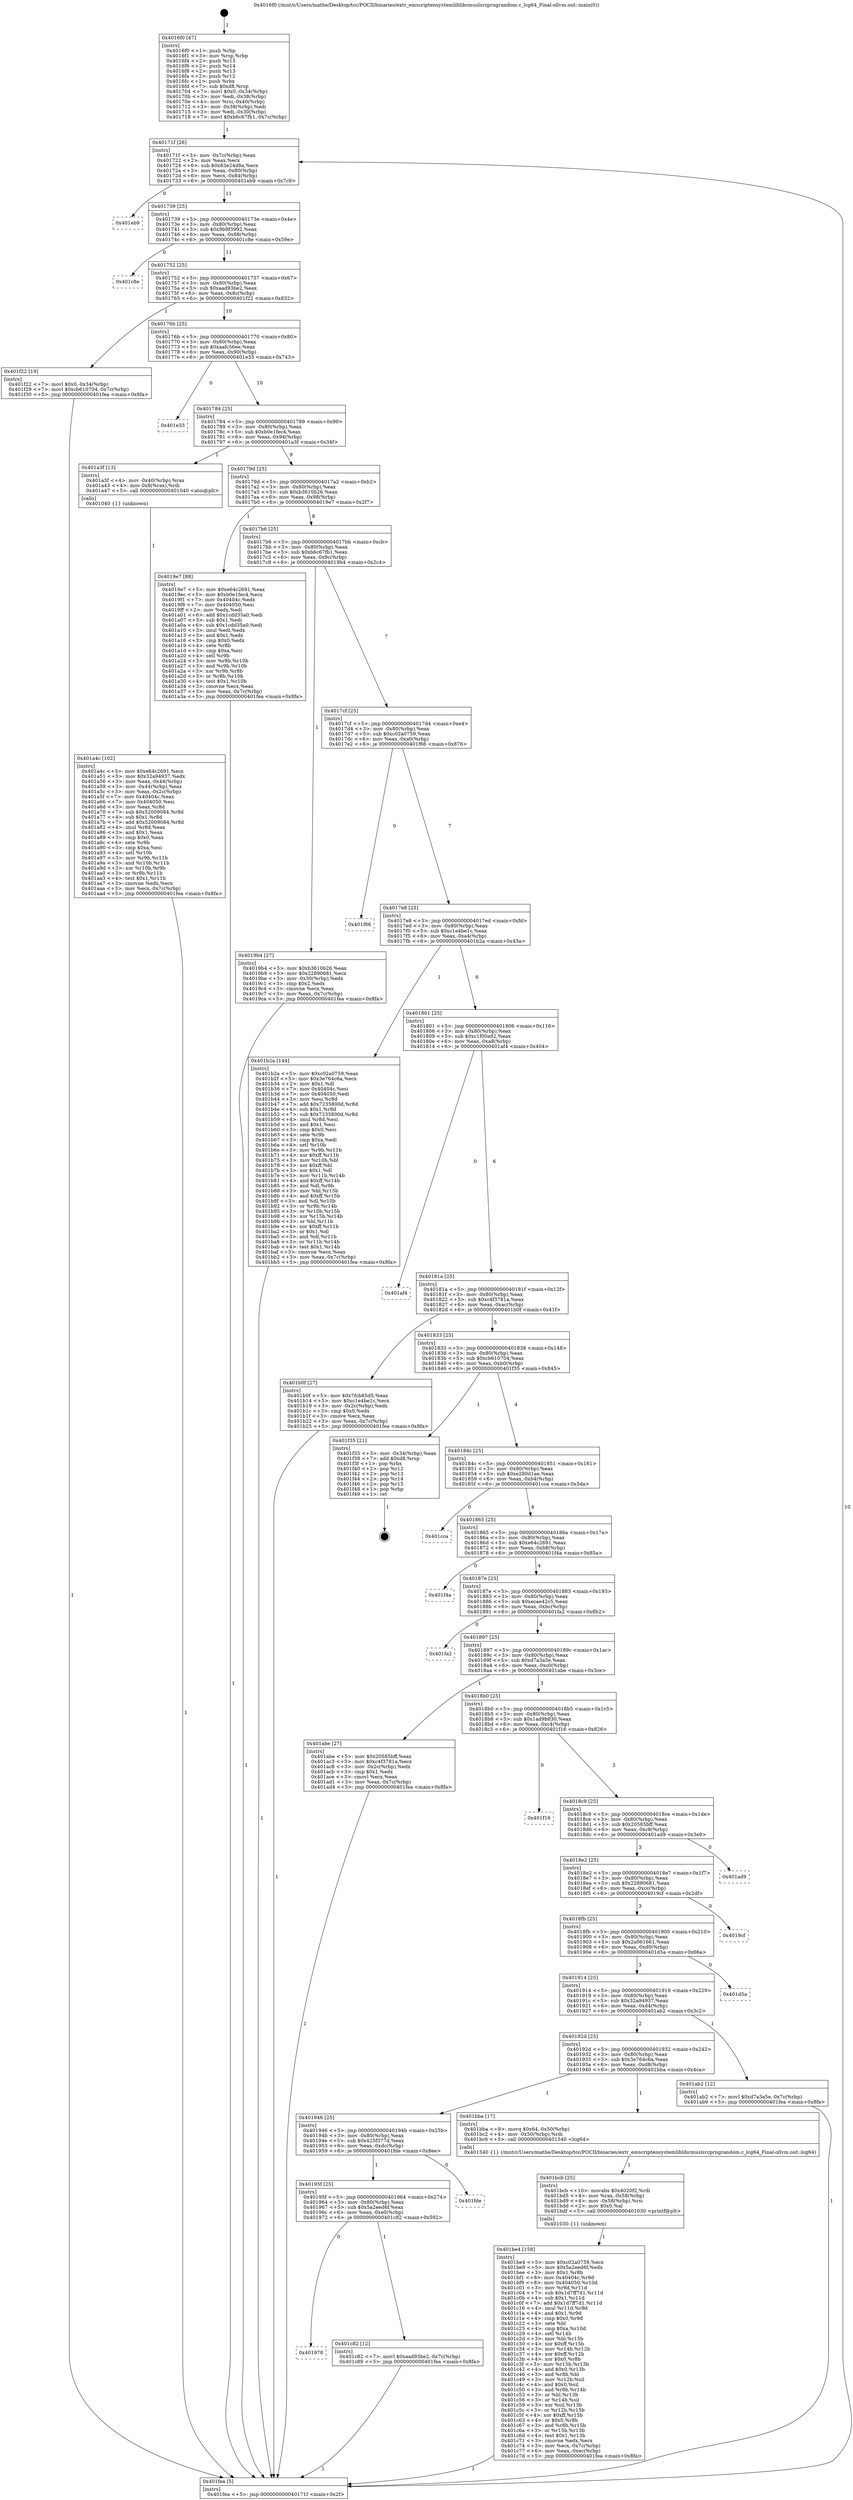 digraph "0x4016f0" {
  label = "0x4016f0 (/mnt/c/Users/mathe/Desktop/tcc/POCII/binaries/extr_emscriptensystemliblibcmuslsrcprngrandom.c_lcg64_Final-ollvm.out::main(0))"
  labelloc = "t"
  node[shape=record]

  Entry [label="",width=0.3,height=0.3,shape=circle,fillcolor=black,style=filled]
  "0x40171f" [label="{
     0x40171f [26]\l
     | [instrs]\l
     &nbsp;&nbsp;0x40171f \<+3\>: mov -0x7c(%rbp),%eax\l
     &nbsp;&nbsp;0x401722 \<+2\>: mov %eax,%ecx\l
     &nbsp;&nbsp;0x401724 \<+6\>: sub $0x83e24d8a,%ecx\l
     &nbsp;&nbsp;0x40172a \<+3\>: mov %eax,-0x80(%rbp)\l
     &nbsp;&nbsp;0x40172d \<+6\>: mov %ecx,-0x84(%rbp)\l
     &nbsp;&nbsp;0x401733 \<+6\>: je 0000000000401eb9 \<main+0x7c9\>\l
  }"]
  "0x401eb9" [label="{
     0x401eb9\l
  }", style=dashed]
  "0x401739" [label="{
     0x401739 [25]\l
     | [instrs]\l
     &nbsp;&nbsp;0x401739 \<+5\>: jmp 000000000040173e \<main+0x4e\>\l
     &nbsp;&nbsp;0x40173e \<+3\>: mov -0x80(%rbp),%eax\l
     &nbsp;&nbsp;0x401741 \<+5\>: sub $0x9b9f3992,%eax\l
     &nbsp;&nbsp;0x401746 \<+6\>: mov %eax,-0x88(%rbp)\l
     &nbsp;&nbsp;0x40174c \<+6\>: je 0000000000401c8e \<main+0x59e\>\l
  }"]
  Exit [label="",width=0.3,height=0.3,shape=circle,fillcolor=black,style=filled,peripheries=2]
  "0x401c8e" [label="{
     0x401c8e\l
  }", style=dashed]
  "0x401752" [label="{
     0x401752 [25]\l
     | [instrs]\l
     &nbsp;&nbsp;0x401752 \<+5\>: jmp 0000000000401757 \<main+0x67\>\l
     &nbsp;&nbsp;0x401757 \<+3\>: mov -0x80(%rbp),%eax\l
     &nbsp;&nbsp;0x40175a \<+5\>: sub $0xaad93be2,%eax\l
     &nbsp;&nbsp;0x40175f \<+6\>: mov %eax,-0x8c(%rbp)\l
     &nbsp;&nbsp;0x401765 \<+6\>: je 0000000000401f22 \<main+0x832\>\l
  }"]
  "0x401978" [label="{
     0x401978\l
  }", style=dashed]
  "0x401f22" [label="{
     0x401f22 [19]\l
     | [instrs]\l
     &nbsp;&nbsp;0x401f22 \<+7\>: movl $0x0,-0x34(%rbp)\l
     &nbsp;&nbsp;0x401f29 \<+7\>: movl $0xcb610704,-0x7c(%rbp)\l
     &nbsp;&nbsp;0x401f30 \<+5\>: jmp 0000000000401fea \<main+0x8fa\>\l
  }"]
  "0x40176b" [label="{
     0x40176b [25]\l
     | [instrs]\l
     &nbsp;&nbsp;0x40176b \<+5\>: jmp 0000000000401770 \<main+0x80\>\l
     &nbsp;&nbsp;0x401770 \<+3\>: mov -0x80(%rbp),%eax\l
     &nbsp;&nbsp;0x401773 \<+5\>: sub $0xaafc56ee,%eax\l
     &nbsp;&nbsp;0x401778 \<+6\>: mov %eax,-0x90(%rbp)\l
     &nbsp;&nbsp;0x40177e \<+6\>: je 0000000000401e33 \<main+0x743\>\l
  }"]
  "0x401c82" [label="{
     0x401c82 [12]\l
     | [instrs]\l
     &nbsp;&nbsp;0x401c82 \<+7\>: movl $0xaad93be2,-0x7c(%rbp)\l
     &nbsp;&nbsp;0x401c89 \<+5\>: jmp 0000000000401fea \<main+0x8fa\>\l
  }"]
  "0x401e33" [label="{
     0x401e33\l
  }", style=dashed]
  "0x401784" [label="{
     0x401784 [25]\l
     | [instrs]\l
     &nbsp;&nbsp;0x401784 \<+5\>: jmp 0000000000401789 \<main+0x99\>\l
     &nbsp;&nbsp;0x401789 \<+3\>: mov -0x80(%rbp),%eax\l
     &nbsp;&nbsp;0x40178c \<+5\>: sub $0xb0e1fec4,%eax\l
     &nbsp;&nbsp;0x401791 \<+6\>: mov %eax,-0x94(%rbp)\l
     &nbsp;&nbsp;0x401797 \<+6\>: je 0000000000401a3f \<main+0x34f\>\l
  }"]
  "0x40195f" [label="{
     0x40195f [25]\l
     | [instrs]\l
     &nbsp;&nbsp;0x40195f \<+5\>: jmp 0000000000401964 \<main+0x274\>\l
     &nbsp;&nbsp;0x401964 \<+3\>: mov -0x80(%rbp),%eax\l
     &nbsp;&nbsp;0x401967 \<+5\>: sub $0x5a2eed6f,%eax\l
     &nbsp;&nbsp;0x40196c \<+6\>: mov %eax,-0xe0(%rbp)\l
     &nbsp;&nbsp;0x401972 \<+6\>: je 0000000000401c82 \<main+0x592\>\l
  }"]
  "0x401a3f" [label="{
     0x401a3f [13]\l
     | [instrs]\l
     &nbsp;&nbsp;0x401a3f \<+4\>: mov -0x40(%rbp),%rax\l
     &nbsp;&nbsp;0x401a43 \<+4\>: mov 0x8(%rax),%rdi\l
     &nbsp;&nbsp;0x401a47 \<+5\>: call 0000000000401040 \<atoi@plt\>\l
     | [calls]\l
     &nbsp;&nbsp;0x401040 \{1\} (unknown)\l
  }"]
  "0x40179d" [label="{
     0x40179d [25]\l
     | [instrs]\l
     &nbsp;&nbsp;0x40179d \<+5\>: jmp 00000000004017a2 \<main+0xb2\>\l
     &nbsp;&nbsp;0x4017a2 \<+3\>: mov -0x80(%rbp),%eax\l
     &nbsp;&nbsp;0x4017a5 \<+5\>: sub $0xb3610b26,%eax\l
     &nbsp;&nbsp;0x4017aa \<+6\>: mov %eax,-0x98(%rbp)\l
     &nbsp;&nbsp;0x4017b0 \<+6\>: je 00000000004019e7 \<main+0x2f7\>\l
  }"]
  "0x401fde" [label="{
     0x401fde\l
  }", style=dashed]
  "0x4019e7" [label="{
     0x4019e7 [88]\l
     | [instrs]\l
     &nbsp;&nbsp;0x4019e7 \<+5\>: mov $0xe64c2691,%eax\l
     &nbsp;&nbsp;0x4019ec \<+5\>: mov $0xb0e1fec4,%ecx\l
     &nbsp;&nbsp;0x4019f1 \<+7\>: mov 0x40404c,%edx\l
     &nbsp;&nbsp;0x4019f8 \<+7\>: mov 0x404050,%esi\l
     &nbsp;&nbsp;0x4019ff \<+2\>: mov %edx,%edi\l
     &nbsp;&nbsp;0x401a01 \<+6\>: add $0x1cdd35a0,%edi\l
     &nbsp;&nbsp;0x401a07 \<+3\>: sub $0x1,%edi\l
     &nbsp;&nbsp;0x401a0a \<+6\>: sub $0x1cdd35a0,%edi\l
     &nbsp;&nbsp;0x401a10 \<+3\>: imul %edi,%edx\l
     &nbsp;&nbsp;0x401a13 \<+3\>: and $0x1,%edx\l
     &nbsp;&nbsp;0x401a16 \<+3\>: cmp $0x0,%edx\l
     &nbsp;&nbsp;0x401a19 \<+4\>: sete %r8b\l
     &nbsp;&nbsp;0x401a1d \<+3\>: cmp $0xa,%esi\l
     &nbsp;&nbsp;0x401a20 \<+4\>: setl %r9b\l
     &nbsp;&nbsp;0x401a24 \<+3\>: mov %r8b,%r10b\l
     &nbsp;&nbsp;0x401a27 \<+3\>: and %r9b,%r10b\l
     &nbsp;&nbsp;0x401a2a \<+3\>: xor %r9b,%r8b\l
     &nbsp;&nbsp;0x401a2d \<+3\>: or %r8b,%r10b\l
     &nbsp;&nbsp;0x401a30 \<+4\>: test $0x1,%r10b\l
     &nbsp;&nbsp;0x401a34 \<+3\>: cmovne %ecx,%eax\l
     &nbsp;&nbsp;0x401a37 \<+3\>: mov %eax,-0x7c(%rbp)\l
     &nbsp;&nbsp;0x401a3a \<+5\>: jmp 0000000000401fea \<main+0x8fa\>\l
  }"]
  "0x4017b6" [label="{
     0x4017b6 [25]\l
     | [instrs]\l
     &nbsp;&nbsp;0x4017b6 \<+5\>: jmp 00000000004017bb \<main+0xcb\>\l
     &nbsp;&nbsp;0x4017bb \<+3\>: mov -0x80(%rbp),%eax\l
     &nbsp;&nbsp;0x4017be \<+5\>: sub $0xb6c67fb1,%eax\l
     &nbsp;&nbsp;0x4017c3 \<+6\>: mov %eax,-0x9c(%rbp)\l
     &nbsp;&nbsp;0x4017c9 \<+6\>: je 00000000004019b4 \<main+0x2c4\>\l
  }"]
  "0x401be4" [label="{
     0x401be4 [158]\l
     | [instrs]\l
     &nbsp;&nbsp;0x401be4 \<+5\>: mov $0xc02a0759,%ecx\l
     &nbsp;&nbsp;0x401be9 \<+5\>: mov $0x5a2eed6f,%edx\l
     &nbsp;&nbsp;0x401bee \<+3\>: mov $0x1,%r8b\l
     &nbsp;&nbsp;0x401bf1 \<+8\>: mov 0x40404c,%r9d\l
     &nbsp;&nbsp;0x401bf9 \<+8\>: mov 0x404050,%r10d\l
     &nbsp;&nbsp;0x401c01 \<+3\>: mov %r9d,%r11d\l
     &nbsp;&nbsp;0x401c04 \<+7\>: sub $0x1d7ff7d1,%r11d\l
     &nbsp;&nbsp;0x401c0b \<+4\>: sub $0x1,%r11d\l
     &nbsp;&nbsp;0x401c0f \<+7\>: add $0x1d7ff7d1,%r11d\l
     &nbsp;&nbsp;0x401c16 \<+4\>: imul %r11d,%r9d\l
     &nbsp;&nbsp;0x401c1a \<+4\>: and $0x1,%r9d\l
     &nbsp;&nbsp;0x401c1e \<+4\>: cmp $0x0,%r9d\l
     &nbsp;&nbsp;0x401c22 \<+3\>: sete %bl\l
     &nbsp;&nbsp;0x401c25 \<+4\>: cmp $0xa,%r10d\l
     &nbsp;&nbsp;0x401c29 \<+4\>: setl %r14b\l
     &nbsp;&nbsp;0x401c2d \<+3\>: mov %bl,%r15b\l
     &nbsp;&nbsp;0x401c30 \<+4\>: xor $0xff,%r15b\l
     &nbsp;&nbsp;0x401c34 \<+3\>: mov %r14b,%r12b\l
     &nbsp;&nbsp;0x401c37 \<+4\>: xor $0xff,%r12b\l
     &nbsp;&nbsp;0x401c3b \<+4\>: xor $0x0,%r8b\l
     &nbsp;&nbsp;0x401c3f \<+3\>: mov %r15b,%r13b\l
     &nbsp;&nbsp;0x401c42 \<+4\>: and $0x0,%r13b\l
     &nbsp;&nbsp;0x401c46 \<+3\>: and %r8b,%bl\l
     &nbsp;&nbsp;0x401c49 \<+3\>: mov %r12b,%sil\l
     &nbsp;&nbsp;0x401c4c \<+4\>: and $0x0,%sil\l
     &nbsp;&nbsp;0x401c50 \<+3\>: and %r8b,%r14b\l
     &nbsp;&nbsp;0x401c53 \<+3\>: or %bl,%r13b\l
     &nbsp;&nbsp;0x401c56 \<+3\>: or %r14b,%sil\l
     &nbsp;&nbsp;0x401c59 \<+3\>: xor %sil,%r13b\l
     &nbsp;&nbsp;0x401c5c \<+3\>: or %r12b,%r15b\l
     &nbsp;&nbsp;0x401c5f \<+4\>: xor $0xff,%r15b\l
     &nbsp;&nbsp;0x401c63 \<+4\>: or $0x0,%r8b\l
     &nbsp;&nbsp;0x401c67 \<+3\>: and %r8b,%r15b\l
     &nbsp;&nbsp;0x401c6a \<+3\>: or %r15b,%r13b\l
     &nbsp;&nbsp;0x401c6d \<+4\>: test $0x1,%r13b\l
     &nbsp;&nbsp;0x401c71 \<+3\>: cmovne %edx,%ecx\l
     &nbsp;&nbsp;0x401c74 \<+3\>: mov %ecx,-0x7c(%rbp)\l
     &nbsp;&nbsp;0x401c77 \<+6\>: mov %eax,-0xec(%rbp)\l
     &nbsp;&nbsp;0x401c7d \<+5\>: jmp 0000000000401fea \<main+0x8fa\>\l
  }"]
  "0x4019b4" [label="{
     0x4019b4 [27]\l
     | [instrs]\l
     &nbsp;&nbsp;0x4019b4 \<+5\>: mov $0xb3610b26,%eax\l
     &nbsp;&nbsp;0x4019b9 \<+5\>: mov $0x22890681,%ecx\l
     &nbsp;&nbsp;0x4019be \<+3\>: mov -0x30(%rbp),%edx\l
     &nbsp;&nbsp;0x4019c1 \<+3\>: cmp $0x2,%edx\l
     &nbsp;&nbsp;0x4019c4 \<+3\>: cmovne %ecx,%eax\l
     &nbsp;&nbsp;0x4019c7 \<+3\>: mov %eax,-0x7c(%rbp)\l
     &nbsp;&nbsp;0x4019ca \<+5\>: jmp 0000000000401fea \<main+0x8fa\>\l
  }"]
  "0x4017cf" [label="{
     0x4017cf [25]\l
     | [instrs]\l
     &nbsp;&nbsp;0x4017cf \<+5\>: jmp 00000000004017d4 \<main+0xe4\>\l
     &nbsp;&nbsp;0x4017d4 \<+3\>: mov -0x80(%rbp),%eax\l
     &nbsp;&nbsp;0x4017d7 \<+5\>: sub $0xc02a0759,%eax\l
     &nbsp;&nbsp;0x4017dc \<+6\>: mov %eax,-0xa0(%rbp)\l
     &nbsp;&nbsp;0x4017e2 \<+6\>: je 0000000000401f66 \<main+0x876\>\l
  }"]
  "0x401fea" [label="{
     0x401fea [5]\l
     | [instrs]\l
     &nbsp;&nbsp;0x401fea \<+5\>: jmp 000000000040171f \<main+0x2f\>\l
  }"]
  "0x4016f0" [label="{
     0x4016f0 [47]\l
     | [instrs]\l
     &nbsp;&nbsp;0x4016f0 \<+1\>: push %rbp\l
     &nbsp;&nbsp;0x4016f1 \<+3\>: mov %rsp,%rbp\l
     &nbsp;&nbsp;0x4016f4 \<+2\>: push %r15\l
     &nbsp;&nbsp;0x4016f6 \<+2\>: push %r14\l
     &nbsp;&nbsp;0x4016f8 \<+2\>: push %r13\l
     &nbsp;&nbsp;0x4016fa \<+2\>: push %r12\l
     &nbsp;&nbsp;0x4016fc \<+1\>: push %rbx\l
     &nbsp;&nbsp;0x4016fd \<+7\>: sub $0xd8,%rsp\l
     &nbsp;&nbsp;0x401704 \<+7\>: movl $0x0,-0x34(%rbp)\l
     &nbsp;&nbsp;0x40170b \<+3\>: mov %edi,-0x38(%rbp)\l
     &nbsp;&nbsp;0x40170e \<+4\>: mov %rsi,-0x40(%rbp)\l
     &nbsp;&nbsp;0x401712 \<+3\>: mov -0x38(%rbp),%edi\l
     &nbsp;&nbsp;0x401715 \<+3\>: mov %edi,-0x30(%rbp)\l
     &nbsp;&nbsp;0x401718 \<+7\>: movl $0xb6c67fb1,-0x7c(%rbp)\l
  }"]
  "0x401a4c" [label="{
     0x401a4c [102]\l
     | [instrs]\l
     &nbsp;&nbsp;0x401a4c \<+5\>: mov $0xe64c2691,%ecx\l
     &nbsp;&nbsp;0x401a51 \<+5\>: mov $0x32a94937,%edx\l
     &nbsp;&nbsp;0x401a56 \<+3\>: mov %eax,-0x44(%rbp)\l
     &nbsp;&nbsp;0x401a59 \<+3\>: mov -0x44(%rbp),%eax\l
     &nbsp;&nbsp;0x401a5c \<+3\>: mov %eax,-0x2c(%rbp)\l
     &nbsp;&nbsp;0x401a5f \<+7\>: mov 0x40404c,%eax\l
     &nbsp;&nbsp;0x401a66 \<+7\>: mov 0x404050,%esi\l
     &nbsp;&nbsp;0x401a6d \<+3\>: mov %eax,%r8d\l
     &nbsp;&nbsp;0x401a70 \<+7\>: sub $0x52009084,%r8d\l
     &nbsp;&nbsp;0x401a77 \<+4\>: sub $0x1,%r8d\l
     &nbsp;&nbsp;0x401a7b \<+7\>: add $0x52009084,%r8d\l
     &nbsp;&nbsp;0x401a82 \<+4\>: imul %r8d,%eax\l
     &nbsp;&nbsp;0x401a86 \<+3\>: and $0x1,%eax\l
     &nbsp;&nbsp;0x401a89 \<+3\>: cmp $0x0,%eax\l
     &nbsp;&nbsp;0x401a8c \<+4\>: sete %r9b\l
     &nbsp;&nbsp;0x401a90 \<+3\>: cmp $0xa,%esi\l
     &nbsp;&nbsp;0x401a93 \<+4\>: setl %r10b\l
     &nbsp;&nbsp;0x401a97 \<+3\>: mov %r9b,%r11b\l
     &nbsp;&nbsp;0x401a9a \<+3\>: and %r10b,%r11b\l
     &nbsp;&nbsp;0x401a9d \<+3\>: xor %r10b,%r9b\l
     &nbsp;&nbsp;0x401aa0 \<+3\>: or %r9b,%r11b\l
     &nbsp;&nbsp;0x401aa3 \<+4\>: test $0x1,%r11b\l
     &nbsp;&nbsp;0x401aa7 \<+3\>: cmovne %edx,%ecx\l
     &nbsp;&nbsp;0x401aaa \<+3\>: mov %ecx,-0x7c(%rbp)\l
     &nbsp;&nbsp;0x401aad \<+5\>: jmp 0000000000401fea \<main+0x8fa\>\l
  }"]
  "0x401bcb" [label="{
     0x401bcb [25]\l
     | [instrs]\l
     &nbsp;&nbsp;0x401bcb \<+10\>: movabs $0x4020f2,%rdi\l
     &nbsp;&nbsp;0x401bd5 \<+4\>: mov %rax,-0x58(%rbp)\l
     &nbsp;&nbsp;0x401bd9 \<+4\>: mov -0x58(%rbp),%rsi\l
     &nbsp;&nbsp;0x401bdd \<+2\>: mov $0x0,%al\l
     &nbsp;&nbsp;0x401bdf \<+5\>: call 0000000000401030 \<printf@plt\>\l
     | [calls]\l
     &nbsp;&nbsp;0x401030 \{1\} (unknown)\l
  }"]
  "0x401f66" [label="{
     0x401f66\l
  }", style=dashed]
  "0x4017e8" [label="{
     0x4017e8 [25]\l
     | [instrs]\l
     &nbsp;&nbsp;0x4017e8 \<+5\>: jmp 00000000004017ed \<main+0xfd\>\l
     &nbsp;&nbsp;0x4017ed \<+3\>: mov -0x80(%rbp),%eax\l
     &nbsp;&nbsp;0x4017f0 \<+5\>: sub $0xc1e4be1c,%eax\l
     &nbsp;&nbsp;0x4017f5 \<+6\>: mov %eax,-0xa4(%rbp)\l
     &nbsp;&nbsp;0x4017fb \<+6\>: je 0000000000401b2a \<main+0x43a\>\l
  }"]
  "0x401946" [label="{
     0x401946 [25]\l
     | [instrs]\l
     &nbsp;&nbsp;0x401946 \<+5\>: jmp 000000000040194b \<main+0x25b\>\l
     &nbsp;&nbsp;0x40194b \<+3\>: mov -0x80(%rbp),%eax\l
     &nbsp;&nbsp;0x40194e \<+5\>: sub $0x425f377d,%eax\l
     &nbsp;&nbsp;0x401953 \<+6\>: mov %eax,-0xdc(%rbp)\l
     &nbsp;&nbsp;0x401959 \<+6\>: je 0000000000401fde \<main+0x8ee\>\l
  }"]
  "0x401b2a" [label="{
     0x401b2a [144]\l
     | [instrs]\l
     &nbsp;&nbsp;0x401b2a \<+5\>: mov $0xc02a0759,%eax\l
     &nbsp;&nbsp;0x401b2f \<+5\>: mov $0x3e764c6a,%ecx\l
     &nbsp;&nbsp;0x401b34 \<+2\>: mov $0x1,%dl\l
     &nbsp;&nbsp;0x401b36 \<+7\>: mov 0x40404c,%esi\l
     &nbsp;&nbsp;0x401b3d \<+7\>: mov 0x404050,%edi\l
     &nbsp;&nbsp;0x401b44 \<+3\>: mov %esi,%r8d\l
     &nbsp;&nbsp;0x401b47 \<+7\>: add $0x7235800d,%r8d\l
     &nbsp;&nbsp;0x401b4e \<+4\>: sub $0x1,%r8d\l
     &nbsp;&nbsp;0x401b52 \<+7\>: sub $0x7235800d,%r8d\l
     &nbsp;&nbsp;0x401b59 \<+4\>: imul %r8d,%esi\l
     &nbsp;&nbsp;0x401b5d \<+3\>: and $0x1,%esi\l
     &nbsp;&nbsp;0x401b60 \<+3\>: cmp $0x0,%esi\l
     &nbsp;&nbsp;0x401b63 \<+4\>: sete %r9b\l
     &nbsp;&nbsp;0x401b67 \<+3\>: cmp $0xa,%edi\l
     &nbsp;&nbsp;0x401b6a \<+4\>: setl %r10b\l
     &nbsp;&nbsp;0x401b6e \<+3\>: mov %r9b,%r11b\l
     &nbsp;&nbsp;0x401b71 \<+4\>: xor $0xff,%r11b\l
     &nbsp;&nbsp;0x401b75 \<+3\>: mov %r10b,%bl\l
     &nbsp;&nbsp;0x401b78 \<+3\>: xor $0xff,%bl\l
     &nbsp;&nbsp;0x401b7b \<+3\>: xor $0x1,%dl\l
     &nbsp;&nbsp;0x401b7e \<+3\>: mov %r11b,%r14b\l
     &nbsp;&nbsp;0x401b81 \<+4\>: and $0xff,%r14b\l
     &nbsp;&nbsp;0x401b85 \<+3\>: and %dl,%r9b\l
     &nbsp;&nbsp;0x401b88 \<+3\>: mov %bl,%r15b\l
     &nbsp;&nbsp;0x401b8b \<+4\>: and $0xff,%r15b\l
     &nbsp;&nbsp;0x401b8f \<+3\>: and %dl,%r10b\l
     &nbsp;&nbsp;0x401b92 \<+3\>: or %r9b,%r14b\l
     &nbsp;&nbsp;0x401b95 \<+3\>: or %r10b,%r15b\l
     &nbsp;&nbsp;0x401b98 \<+3\>: xor %r15b,%r14b\l
     &nbsp;&nbsp;0x401b9b \<+3\>: or %bl,%r11b\l
     &nbsp;&nbsp;0x401b9e \<+4\>: xor $0xff,%r11b\l
     &nbsp;&nbsp;0x401ba2 \<+3\>: or $0x1,%dl\l
     &nbsp;&nbsp;0x401ba5 \<+3\>: and %dl,%r11b\l
     &nbsp;&nbsp;0x401ba8 \<+3\>: or %r11b,%r14b\l
     &nbsp;&nbsp;0x401bab \<+4\>: test $0x1,%r14b\l
     &nbsp;&nbsp;0x401baf \<+3\>: cmovne %ecx,%eax\l
     &nbsp;&nbsp;0x401bb2 \<+3\>: mov %eax,-0x7c(%rbp)\l
     &nbsp;&nbsp;0x401bb5 \<+5\>: jmp 0000000000401fea \<main+0x8fa\>\l
  }"]
  "0x401801" [label="{
     0x401801 [25]\l
     | [instrs]\l
     &nbsp;&nbsp;0x401801 \<+5\>: jmp 0000000000401806 \<main+0x116\>\l
     &nbsp;&nbsp;0x401806 \<+3\>: mov -0x80(%rbp),%eax\l
     &nbsp;&nbsp;0x401809 \<+5\>: sub $0xc1f00a92,%eax\l
     &nbsp;&nbsp;0x40180e \<+6\>: mov %eax,-0xa8(%rbp)\l
     &nbsp;&nbsp;0x401814 \<+6\>: je 0000000000401af4 \<main+0x404\>\l
  }"]
  "0x401bba" [label="{
     0x401bba [17]\l
     | [instrs]\l
     &nbsp;&nbsp;0x401bba \<+8\>: movq $0x64,-0x50(%rbp)\l
     &nbsp;&nbsp;0x401bc2 \<+4\>: mov -0x50(%rbp),%rdi\l
     &nbsp;&nbsp;0x401bc6 \<+5\>: call 0000000000401540 \<lcg64\>\l
     | [calls]\l
     &nbsp;&nbsp;0x401540 \{1\} (/mnt/c/Users/mathe/Desktop/tcc/POCII/binaries/extr_emscriptensystemliblibcmuslsrcprngrandom.c_lcg64_Final-ollvm.out::lcg64)\l
  }"]
  "0x401af4" [label="{
     0x401af4\l
  }", style=dashed]
  "0x40181a" [label="{
     0x40181a [25]\l
     | [instrs]\l
     &nbsp;&nbsp;0x40181a \<+5\>: jmp 000000000040181f \<main+0x12f\>\l
     &nbsp;&nbsp;0x40181f \<+3\>: mov -0x80(%rbp),%eax\l
     &nbsp;&nbsp;0x401822 \<+5\>: sub $0xc4f3781a,%eax\l
     &nbsp;&nbsp;0x401827 \<+6\>: mov %eax,-0xac(%rbp)\l
     &nbsp;&nbsp;0x40182d \<+6\>: je 0000000000401b0f \<main+0x41f\>\l
  }"]
  "0x40192d" [label="{
     0x40192d [25]\l
     | [instrs]\l
     &nbsp;&nbsp;0x40192d \<+5\>: jmp 0000000000401932 \<main+0x242\>\l
     &nbsp;&nbsp;0x401932 \<+3\>: mov -0x80(%rbp),%eax\l
     &nbsp;&nbsp;0x401935 \<+5\>: sub $0x3e764c6a,%eax\l
     &nbsp;&nbsp;0x40193a \<+6\>: mov %eax,-0xd8(%rbp)\l
     &nbsp;&nbsp;0x401940 \<+6\>: je 0000000000401bba \<main+0x4ca\>\l
  }"]
  "0x401b0f" [label="{
     0x401b0f [27]\l
     | [instrs]\l
     &nbsp;&nbsp;0x401b0f \<+5\>: mov $0x7fcb85d5,%eax\l
     &nbsp;&nbsp;0x401b14 \<+5\>: mov $0xc1e4be1c,%ecx\l
     &nbsp;&nbsp;0x401b19 \<+3\>: mov -0x2c(%rbp),%edx\l
     &nbsp;&nbsp;0x401b1c \<+3\>: cmp $0x0,%edx\l
     &nbsp;&nbsp;0x401b1f \<+3\>: cmove %ecx,%eax\l
     &nbsp;&nbsp;0x401b22 \<+3\>: mov %eax,-0x7c(%rbp)\l
     &nbsp;&nbsp;0x401b25 \<+5\>: jmp 0000000000401fea \<main+0x8fa\>\l
  }"]
  "0x401833" [label="{
     0x401833 [25]\l
     | [instrs]\l
     &nbsp;&nbsp;0x401833 \<+5\>: jmp 0000000000401838 \<main+0x148\>\l
     &nbsp;&nbsp;0x401838 \<+3\>: mov -0x80(%rbp),%eax\l
     &nbsp;&nbsp;0x40183b \<+5\>: sub $0xcb610704,%eax\l
     &nbsp;&nbsp;0x401840 \<+6\>: mov %eax,-0xb0(%rbp)\l
     &nbsp;&nbsp;0x401846 \<+6\>: je 0000000000401f35 \<main+0x845\>\l
  }"]
  "0x401ab2" [label="{
     0x401ab2 [12]\l
     | [instrs]\l
     &nbsp;&nbsp;0x401ab2 \<+7\>: movl $0xd7a3a5e,-0x7c(%rbp)\l
     &nbsp;&nbsp;0x401ab9 \<+5\>: jmp 0000000000401fea \<main+0x8fa\>\l
  }"]
  "0x401f35" [label="{
     0x401f35 [21]\l
     | [instrs]\l
     &nbsp;&nbsp;0x401f35 \<+3\>: mov -0x34(%rbp),%eax\l
     &nbsp;&nbsp;0x401f38 \<+7\>: add $0xd8,%rsp\l
     &nbsp;&nbsp;0x401f3f \<+1\>: pop %rbx\l
     &nbsp;&nbsp;0x401f40 \<+2\>: pop %r12\l
     &nbsp;&nbsp;0x401f42 \<+2\>: pop %r13\l
     &nbsp;&nbsp;0x401f44 \<+2\>: pop %r14\l
     &nbsp;&nbsp;0x401f46 \<+2\>: pop %r15\l
     &nbsp;&nbsp;0x401f48 \<+1\>: pop %rbp\l
     &nbsp;&nbsp;0x401f49 \<+1\>: ret\l
  }"]
  "0x40184c" [label="{
     0x40184c [25]\l
     | [instrs]\l
     &nbsp;&nbsp;0x40184c \<+5\>: jmp 0000000000401851 \<main+0x161\>\l
     &nbsp;&nbsp;0x401851 \<+3\>: mov -0x80(%rbp),%eax\l
     &nbsp;&nbsp;0x401854 \<+5\>: sub $0xe280d1ae,%eax\l
     &nbsp;&nbsp;0x401859 \<+6\>: mov %eax,-0xb4(%rbp)\l
     &nbsp;&nbsp;0x40185f \<+6\>: je 0000000000401cca \<main+0x5da\>\l
  }"]
  "0x401914" [label="{
     0x401914 [25]\l
     | [instrs]\l
     &nbsp;&nbsp;0x401914 \<+5\>: jmp 0000000000401919 \<main+0x229\>\l
     &nbsp;&nbsp;0x401919 \<+3\>: mov -0x80(%rbp),%eax\l
     &nbsp;&nbsp;0x40191c \<+5\>: sub $0x32a94937,%eax\l
     &nbsp;&nbsp;0x401921 \<+6\>: mov %eax,-0xd4(%rbp)\l
     &nbsp;&nbsp;0x401927 \<+6\>: je 0000000000401ab2 \<main+0x3c2\>\l
  }"]
  "0x401cca" [label="{
     0x401cca\l
  }", style=dashed]
  "0x401865" [label="{
     0x401865 [25]\l
     | [instrs]\l
     &nbsp;&nbsp;0x401865 \<+5\>: jmp 000000000040186a \<main+0x17a\>\l
     &nbsp;&nbsp;0x40186a \<+3\>: mov -0x80(%rbp),%eax\l
     &nbsp;&nbsp;0x40186d \<+5\>: sub $0xe64c2691,%eax\l
     &nbsp;&nbsp;0x401872 \<+6\>: mov %eax,-0xb8(%rbp)\l
     &nbsp;&nbsp;0x401878 \<+6\>: je 0000000000401f4a \<main+0x85a\>\l
  }"]
  "0x401d5a" [label="{
     0x401d5a\l
  }", style=dashed]
  "0x401f4a" [label="{
     0x401f4a\l
  }", style=dashed]
  "0x40187e" [label="{
     0x40187e [25]\l
     | [instrs]\l
     &nbsp;&nbsp;0x40187e \<+5\>: jmp 0000000000401883 \<main+0x193\>\l
     &nbsp;&nbsp;0x401883 \<+3\>: mov -0x80(%rbp),%eax\l
     &nbsp;&nbsp;0x401886 \<+5\>: sub $0xecae42c5,%eax\l
     &nbsp;&nbsp;0x40188b \<+6\>: mov %eax,-0xbc(%rbp)\l
     &nbsp;&nbsp;0x401891 \<+6\>: je 0000000000401fa2 \<main+0x8b2\>\l
  }"]
  "0x4018fb" [label="{
     0x4018fb [25]\l
     | [instrs]\l
     &nbsp;&nbsp;0x4018fb \<+5\>: jmp 0000000000401900 \<main+0x210\>\l
     &nbsp;&nbsp;0x401900 \<+3\>: mov -0x80(%rbp),%eax\l
     &nbsp;&nbsp;0x401903 \<+5\>: sub $0x2a061661,%eax\l
     &nbsp;&nbsp;0x401908 \<+6\>: mov %eax,-0xd0(%rbp)\l
     &nbsp;&nbsp;0x40190e \<+6\>: je 0000000000401d5a \<main+0x66a\>\l
  }"]
  "0x401fa2" [label="{
     0x401fa2\l
  }", style=dashed]
  "0x401897" [label="{
     0x401897 [25]\l
     | [instrs]\l
     &nbsp;&nbsp;0x401897 \<+5\>: jmp 000000000040189c \<main+0x1ac\>\l
     &nbsp;&nbsp;0x40189c \<+3\>: mov -0x80(%rbp),%eax\l
     &nbsp;&nbsp;0x40189f \<+5\>: sub $0xd7a3a5e,%eax\l
     &nbsp;&nbsp;0x4018a4 \<+6\>: mov %eax,-0xc0(%rbp)\l
     &nbsp;&nbsp;0x4018aa \<+6\>: je 0000000000401abe \<main+0x3ce\>\l
  }"]
  "0x4019cf" [label="{
     0x4019cf\l
  }", style=dashed]
  "0x401abe" [label="{
     0x401abe [27]\l
     | [instrs]\l
     &nbsp;&nbsp;0x401abe \<+5\>: mov $0x20585bff,%eax\l
     &nbsp;&nbsp;0x401ac3 \<+5\>: mov $0xc4f3781a,%ecx\l
     &nbsp;&nbsp;0x401ac8 \<+3\>: mov -0x2c(%rbp),%edx\l
     &nbsp;&nbsp;0x401acb \<+3\>: cmp $0x1,%edx\l
     &nbsp;&nbsp;0x401ace \<+3\>: cmovl %ecx,%eax\l
     &nbsp;&nbsp;0x401ad1 \<+3\>: mov %eax,-0x7c(%rbp)\l
     &nbsp;&nbsp;0x401ad4 \<+5\>: jmp 0000000000401fea \<main+0x8fa\>\l
  }"]
  "0x4018b0" [label="{
     0x4018b0 [25]\l
     | [instrs]\l
     &nbsp;&nbsp;0x4018b0 \<+5\>: jmp 00000000004018b5 \<main+0x1c5\>\l
     &nbsp;&nbsp;0x4018b5 \<+3\>: mov -0x80(%rbp),%eax\l
     &nbsp;&nbsp;0x4018b8 \<+5\>: sub $0x1ad9b830,%eax\l
     &nbsp;&nbsp;0x4018bd \<+6\>: mov %eax,-0xc4(%rbp)\l
     &nbsp;&nbsp;0x4018c3 \<+6\>: je 0000000000401f16 \<main+0x826\>\l
  }"]
  "0x4018e2" [label="{
     0x4018e2 [25]\l
     | [instrs]\l
     &nbsp;&nbsp;0x4018e2 \<+5\>: jmp 00000000004018e7 \<main+0x1f7\>\l
     &nbsp;&nbsp;0x4018e7 \<+3\>: mov -0x80(%rbp),%eax\l
     &nbsp;&nbsp;0x4018ea \<+5\>: sub $0x22890681,%eax\l
     &nbsp;&nbsp;0x4018ef \<+6\>: mov %eax,-0xcc(%rbp)\l
     &nbsp;&nbsp;0x4018f5 \<+6\>: je 00000000004019cf \<main+0x2df\>\l
  }"]
  "0x401f16" [label="{
     0x401f16\l
  }", style=dashed]
  "0x4018c9" [label="{
     0x4018c9 [25]\l
     | [instrs]\l
     &nbsp;&nbsp;0x4018c9 \<+5\>: jmp 00000000004018ce \<main+0x1de\>\l
     &nbsp;&nbsp;0x4018ce \<+3\>: mov -0x80(%rbp),%eax\l
     &nbsp;&nbsp;0x4018d1 \<+5\>: sub $0x20585bff,%eax\l
     &nbsp;&nbsp;0x4018d6 \<+6\>: mov %eax,-0xc8(%rbp)\l
     &nbsp;&nbsp;0x4018dc \<+6\>: je 0000000000401ad9 \<main+0x3e9\>\l
  }"]
  "0x401ad9" [label="{
     0x401ad9\l
  }", style=dashed]
  Entry -> "0x4016f0" [label=" 1"]
  "0x40171f" -> "0x401eb9" [label=" 0"]
  "0x40171f" -> "0x401739" [label=" 11"]
  "0x401f35" -> Exit [label=" 1"]
  "0x401739" -> "0x401c8e" [label=" 0"]
  "0x401739" -> "0x401752" [label=" 11"]
  "0x401f22" -> "0x401fea" [label=" 1"]
  "0x401752" -> "0x401f22" [label=" 1"]
  "0x401752" -> "0x40176b" [label=" 10"]
  "0x401c82" -> "0x401fea" [label=" 1"]
  "0x40176b" -> "0x401e33" [label=" 0"]
  "0x40176b" -> "0x401784" [label=" 10"]
  "0x40195f" -> "0x401978" [label=" 0"]
  "0x401784" -> "0x401a3f" [label=" 1"]
  "0x401784" -> "0x40179d" [label=" 9"]
  "0x40195f" -> "0x401c82" [label=" 1"]
  "0x40179d" -> "0x4019e7" [label=" 1"]
  "0x40179d" -> "0x4017b6" [label=" 8"]
  "0x401946" -> "0x40195f" [label=" 1"]
  "0x4017b6" -> "0x4019b4" [label=" 1"]
  "0x4017b6" -> "0x4017cf" [label=" 7"]
  "0x4019b4" -> "0x401fea" [label=" 1"]
  "0x4016f0" -> "0x40171f" [label=" 1"]
  "0x401fea" -> "0x40171f" [label=" 10"]
  "0x4019e7" -> "0x401fea" [label=" 1"]
  "0x401a3f" -> "0x401a4c" [label=" 1"]
  "0x401a4c" -> "0x401fea" [label=" 1"]
  "0x401946" -> "0x401fde" [label=" 0"]
  "0x4017cf" -> "0x401f66" [label=" 0"]
  "0x4017cf" -> "0x4017e8" [label=" 7"]
  "0x401be4" -> "0x401fea" [label=" 1"]
  "0x4017e8" -> "0x401b2a" [label=" 1"]
  "0x4017e8" -> "0x401801" [label=" 6"]
  "0x401bcb" -> "0x401be4" [label=" 1"]
  "0x401801" -> "0x401af4" [label=" 0"]
  "0x401801" -> "0x40181a" [label=" 6"]
  "0x401bba" -> "0x401bcb" [label=" 1"]
  "0x40181a" -> "0x401b0f" [label=" 1"]
  "0x40181a" -> "0x401833" [label=" 5"]
  "0x40192d" -> "0x401bba" [label=" 1"]
  "0x401833" -> "0x401f35" [label=" 1"]
  "0x401833" -> "0x40184c" [label=" 4"]
  "0x40192d" -> "0x401946" [label=" 1"]
  "0x40184c" -> "0x401cca" [label=" 0"]
  "0x40184c" -> "0x401865" [label=" 4"]
  "0x401b0f" -> "0x401fea" [label=" 1"]
  "0x401865" -> "0x401f4a" [label=" 0"]
  "0x401865" -> "0x40187e" [label=" 4"]
  "0x401abe" -> "0x401fea" [label=" 1"]
  "0x40187e" -> "0x401fa2" [label=" 0"]
  "0x40187e" -> "0x401897" [label=" 4"]
  "0x401914" -> "0x40192d" [label=" 2"]
  "0x401897" -> "0x401abe" [label=" 1"]
  "0x401897" -> "0x4018b0" [label=" 3"]
  "0x401914" -> "0x401ab2" [label=" 1"]
  "0x4018b0" -> "0x401f16" [label=" 0"]
  "0x4018b0" -> "0x4018c9" [label=" 3"]
  "0x4018fb" -> "0x401914" [label=" 3"]
  "0x4018c9" -> "0x401ad9" [label=" 0"]
  "0x4018c9" -> "0x4018e2" [label=" 3"]
  "0x401b2a" -> "0x401fea" [label=" 1"]
  "0x4018e2" -> "0x4019cf" [label=" 0"]
  "0x4018e2" -> "0x4018fb" [label=" 3"]
  "0x401ab2" -> "0x401fea" [label=" 1"]
  "0x4018fb" -> "0x401d5a" [label=" 0"]
}
